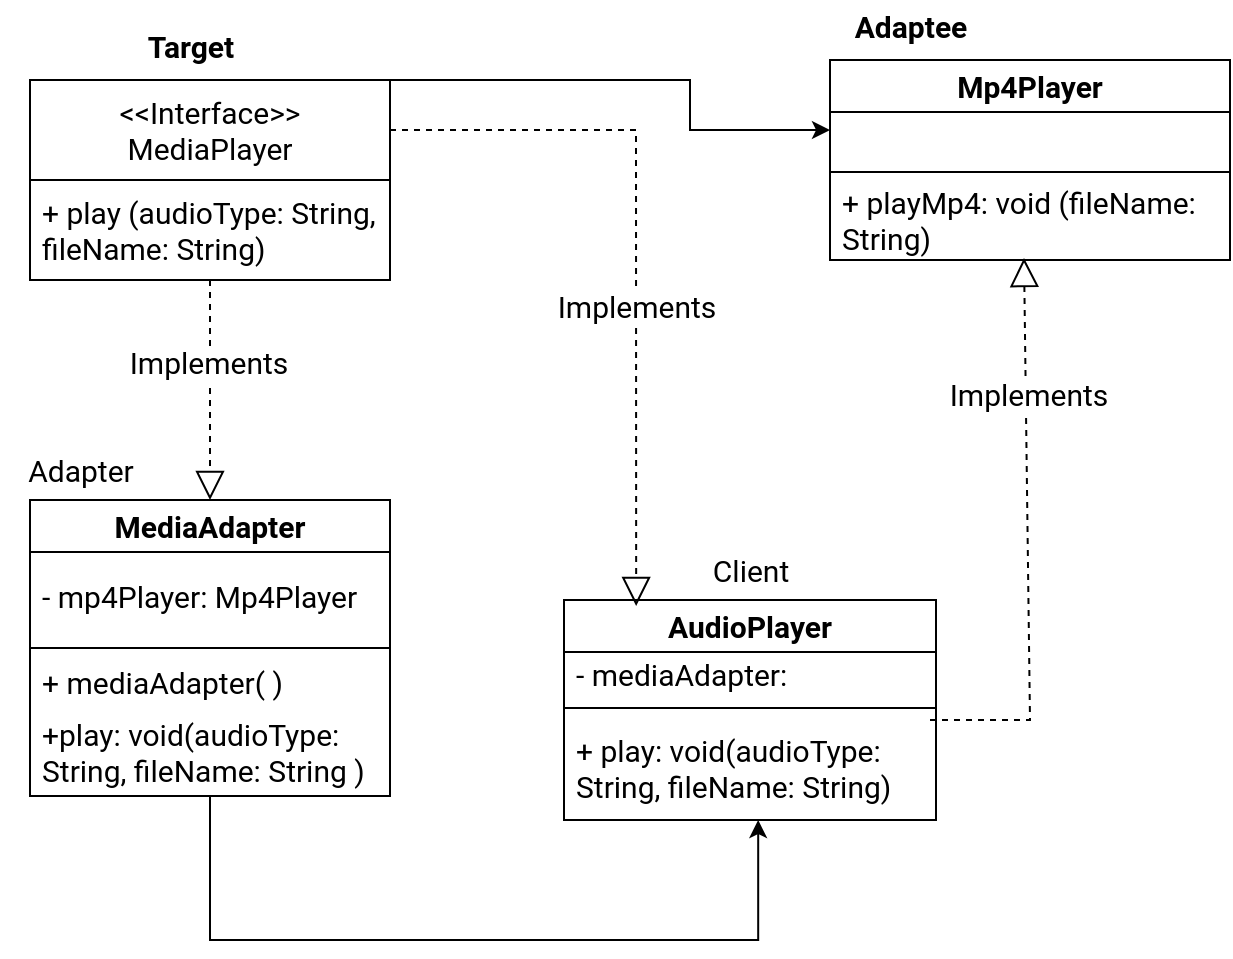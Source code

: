 <mxfile version="21.2.9" type="github">
  <diagram name="Página-1" id="j75Enbx5FvYbTbeOKLrb">
    <mxGraphModel dx="1290" dy="619" grid="1" gridSize="10" guides="1" tooltips="1" connect="1" arrows="1" fold="1" page="1" pageScale="1" pageWidth="827" pageHeight="1169" math="0" shadow="0">
      <root>
        <mxCell id="0" />
        <mxCell id="1" parent="0" />
        <mxCell id="Vbwtfj9TGbr4aJvtFsQG-49" style="edgeStyle=orthogonalEdgeStyle;rounded=0;orthogonalLoop=1;jettySize=auto;html=1;" parent="1" source="Vbwtfj9TGbr4aJvtFsQG-9" target="Vbwtfj9TGbr4aJvtFsQG-20" edge="1">
          <mxGeometry relative="1" as="geometry">
            <Array as="points">
              <mxPoint x="360" y="80" />
              <mxPoint x="360" y="105" />
            </Array>
          </mxGeometry>
        </mxCell>
        <mxCell id="Vbwtfj9TGbr4aJvtFsQG-9" value="&amp;lt;&amp;lt;Interface&amp;gt;&amp;gt;&lt;br style=&quot;font-size: 15px;&quot;&gt;MediaPlayer" style="swimlane;fontStyle=0;childLayout=stackLayout;horizontal=1;startSize=50;fillColor=none;horizontalStack=0;resizeParent=1;resizeParentMax=0;resizeLast=0;collapsible=1;marginBottom=0;whiteSpace=wrap;html=1;fontFamily=Roboto;fontSource=https%3A%2F%2Ffonts.googleapis.com%2Fcss%3Ffamily%3DRoboto;fontSize=15;align=center;verticalAlign=middle;" parent="1" vertex="1">
          <mxGeometry x="30" y="80" width="180" height="100" as="geometry" />
        </mxCell>
        <mxCell id="Vbwtfj9TGbr4aJvtFsQG-12" value="+ play (audioType: String, fileName: String)" style="text;strokeColor=none;fillColor=none;align=left;verticalAlign=middle;spacingLeft=4;spacingRight=4;overflow=hidden;rotatable=0;points=[[0,0.5],[1,0.5]];portConstraint=eastwest;whiteSpace=wrap;html=1;fontFamily=Roboto;fontSource=https%3A%2F%2Ffonts.googleapis.com%2Fcss%3Ffamily%3DRoboto;fontSize=15;" parent="Vbwtfj9TGbr4aJvtFsQG-9" vertex="1">
          <mxGeometry y="50" width="180" height="50" as="geometry" />
        </mxCell>
        <mxCell id="Vbwtfj9TGbr4aJvtFsQG-13" value="Target" style="text;align=center;fontStyle=1;verticalAlign=middle;spacingLeft=3;spacingRight=3;strokeColor=none;rotatable=0;points=[[0,0.5],[1,0.5]];portConstraint=eastwest;html=1;fontFamily=Roboto;fontSource=https%3A%2F%2Ffonts.googleapis.com%2Fcss%3Ffamily%3DRoboto;fontSize=15;" parent="1" vertex="1">
          <mxGeometry x="70" y="50" width="80" height="26" as="geometry" />
        </mxCell>
        <mxCell id="Vbwtfj9TGbr4aJvtFsQG-19" value="Mp4Player" style="swimlane;fontStyle=1;align=center;verticalAlign=middle;childLayout=stackLayout;horizontal=1;startSize=26;horizontalStack=0;resizeParent=1;resizeParentMax=0;resizeLast=0;collapsible=1;marginBottom=0;whiteSpace=wrap;html=1;fontFamily=Roboto;fontSource=https%3A%2F%2Ffonts.googleapis.com%2Fcss%3Ffamily%3DRoboto;fontSize=15;" parent="1" vertex="1">
          <mxGeometry x="430" y="70" width="200" height="100" as="geometry" />
        </mxCell>
        <mxCell id="Vbwtfj9TGbr4aJvtFsQG-20" value="&lt;br style=&quot;font-size: 15px;&quot;&gt;" style="text;strokeColor=none;fillColor=none;align=center;verticalAlign=middle;spacingLeft=4;spacingRight=4;overflow=hidden;rotatable=0;points=[[0,0.5],[1,0.5]];portConstraint=eastwest;whiteSpace=wrap;html=1;fontFamily=Roboto;fontSource=https%3A%2F%2Ffonts.googleapis.com%2Fcss%3Ffamily%3DRoboto;fontSize=15;" parent="Vbwtfj9TGbr4aJvtFsQG-19" vertex="1">
          <mxGeometry y="26" width="200" height="26" as="geometry" />
        </mxCell>
        <mxCell id="Vbwtfj9TGbr4aJvtFsQG-21" value="" style="line;strokeWidth=1;fillColor=none;align=center;verticalAlign=middle;spacingTop=-1;spacingLeft=3;spacingRight=3;rotatable=0;labelPosition=right;points=[];portConstraint=eastwest;strokeColor=inherit;fontFamily=Roboto;fontSource=https%3A%2F%2Ffonts.googleapis.com%2Fcss%3Ffamily%3DRoboto;fontSize=15;" parent="Vbwtfj9TGbr4aJvtFsQG-19" vertex="1">
          <mxGeometry y="52" width="200" height="8" as="geometry" />
        </mxCell>
        <mxCell id="Vbwtfj9TGbr4aJvtFsQG-22" value="+ playMp4: void (fileName: String)&lt;br style=&quot;font-size: 15px;&quot;&gt;" style="text;strokeColor=none;fillColor=none;align=left;verticalAlign=middle;spacingLeft=4;spacingRight=4;overflow=hidden;rotatable=0;points=[[0,0.5],[1,0.5]];portConstraint=eastwest;whiteSpace=wrap;html=1;fontFamily=Roboto;fontSource=https%3A%2F%2Ffonts.googleapis.com%2Fcss%3Ffamily%3DRoboto;fontSize=15;" parent="Vbwtfj9TGbr4aJvtFsQG-19" vertex="1">
          <mxGeometry y="60" width="200" height="40" as="geometry" />
        </mxCell>
        <mxCell id="Vbwtfj9TGbr4aJvtFsQG-23" value="Adaptee" style="text;align=center;fontStyle=1;verticalAlign=middle;spacingLeft=3;spacingRight=3;strokeColor=none;rotatable=0;points=[[0,0.5],[1,0.5]];portConstraint=eastwest;html=1;fontFamily=Roboto;fontSource=https%3A%2F%2Ffonts.googleapis.com%2Fcss%3Ffamily%3DRoboto;fontSize=15;" parent="1" vertex="1">
          <mxGeometry x="430" y="40" width="80" height="26" as="geometry" />
        </mxCell>
        <mxCell id="Vbwtfj9TGbr4aJvtFsQG-53" style="edgeStyle=orthogonalEdgeStyle;rounded=0;orthogonalLoop=1;jettySize=auto;html=1;entryX=0.522;entryY=1;entryDx=0;entryDy=0;entryPerimeter=0;" parent="1" source="Vbwtfj9TGbr4aJvtFsQG-24" target="Vbwtfj9TGbr4aJvtFsQG-36" edge="1">
          <mxGeometry relative="1" as="geometry">
            <Array as="points">
              <mxPoint x="120" y="510" />
              <mxPoint x="394" y="510" />
            </Array>
          </mxGeometry>
        </mxCell>
        <mxCell id="Vbwtfj9TGbr4aJvtFsQG-24" value="MediaAdapter " style="swimlane;fontStyle=1;align=center;verticalAlign=middle;childLayout=stackLayout;horizontal=1;startSize=26;horizontalStack=0;resizeParent=1;resizeParentMax=0;resizeLast=0;collapsible=1;marginBottom=0;whiteSpace=wrap;html=1;fontFamily=Roboto;fontSource=https%3A%2F%2Ffonts.googleapis.com%2Fcss%3Ffamily%3DRoboto;fontSize=15;" parent="1" vertex="1">
          <mxGeometry x="30" y="290" width="180" height="148" as="geometry" />
        </mxCell>
        <mxCell id="Vbwtfj9TGbr4aJvtFsQG-25" value="- mp4Player: Mp4Player" style="text;strokeColor=none;fillColor=none;align=left;verticalAlign=middle;spacingLeft=4;spacingRight=4;overflow=hidden;rotatable=0;points=[[0,0.5],[1,0.5]];portConstraint=eastwest;whiteSpace=wrap;html=1;fontFamily=Roboto;fontSource=https%3A%2F%2Ffonts.googleapis.com%2Fcss%3Ffamily%3DRoboto;fontSize=15;" parent="Vbwtfj9TGbr4aJvtFsQG-24" vertex="1">
          <mxGeometry y="26" width="180" height="44" as="geometry" />
        </mxCell>
        <mxCell id="Vbwtfj9TGbr4aJvtFsQG-26" value="" style="line;strokeWidth=1;fillColor=none;align=center;verticalAlign=middle;spacingTop=-1;spacingLeft=3;spacingRight=3;rotatable=0;labelPosition=right;points=[];portConstraint=eastwest;strokeColor=inherit;fontFamily=Roboto;fontSource=https%3A%2F%2Ffonts.googleapis.com%2Fcss%3Ffamily%3DRoboto;fontSize=15;" parent="Vbwtfj9TGbr4aJvtFsQG-24" vertex="1">
          <mxGeometry y="70" width="180" height="8" as="geometry" />
        </mxCell>
        <mxCell id="Vbwtfj9TGbr4aJvtFsQG-27" value="+ mediaAdapter( )" style="text;strokeColor=none;fillColor=none;align=left;verticalAlign=middle;spacingLeft=4;spacingRight=4;overflow=hidden;rotatable=0;points=[[0,0.5],[1,0.5]];portConstraint=eastwest;whiteSpace=wrap;html=1;fontFamily=Roboto;fontSource=https%3A%2F%2Ffonts.googleapis.com%2Fcss%3Ffamily%3DRoboto;fontSize=15;" parent="Vbwtfj9TGbr4aJvtFsQG-24" vertex="1">
          <mxGeometry y="78" width="180" height="26" as="geometry" />
        </mxCell>
        <mxCell id="Vbwtfj9TGbr4aJvtFsQG-28" value="+play: void(audioType: String, fileName: String )" style="text;strokeColor=none;fillColor=none;align=left;verticalAlign=middle;spacingLeft=4;spacingRight=4;overflow=hidden;rotatable=0;points=[[0,0.5],[1,0.5]];portConstraint=eastwest;whiteSpace=wrap;html=1;fontFamily=Roboto;fontSource=https%3A%2F%2Ffonts.googleapis.com%2Fcss%3Ffamily%3DRoboto;fontSize=15;" parent="Vbwtfj9TGbr4aJvtFsQG-24" vertex="1">
          <mxGeometry y="104" width="180" height="44" as="geometry" />
        </mxCell>
        <mxCell id="Vbwtfj9TGbr4aJvtFsQG-29" value="" style="endArrow=block;dashed=1;endFill=0;endSize=12;html=1;rounded=0;fontFamily=Roboto;fontSource=https%3A%2F%2Ffonts.googleapis.com%2Fcss%3Ffamily%3DRoboto;fontSize=15;align=center;verticalAlign=middle;" parent="1" source="Vbwtfj9TGbr4aJvtFsQG-12" target="Vbwtfj9TGbr4aJvtFsQG-24" edge="1">
          <mxGeometry width="160" relative="1" as="geometry">
            <mxPoint x="111.76" y="249.2" as="sourcePoint" />
            <mxPoint x="180" y="210" as="targetPoint" />
          </mxGeometry>
        </mxCell>
        <mxCell id="Vbwtfj9TGbr4aJvtFsQG-41" value="Implements" style="edgeLabel;html=1;align=center;verticalAlign=middle;resizable=0;points=[];fontFamily=Roboto;fontSource=https%3A%2F%2Ffonts.googleapis.com%2Fcss%3Ffamily%3DRoboto;fontSize=15;" parent="Vbwtfj9TGbr4aJvtFsQG-29" vertex="1" connectable="0">
          <mxGeometry x="-0.254" y="-1" relative="1" as="geometry">
            <mxPoint as="offset" />
          </mxGeometry>
        </mxCell>
        <mxCell id="Vbwtfj9TGbr4aJvtFsQG-32" value="Adapter" style="text;html=1;align=center;verticalAlign=middle;resizable=0;points=[];autosize=1;strokeColor=none;fillColor=none;fontFamily=Roboto;fontSource=https%3A%2F%2Ffonts.googleapis.com%2Fcss%3Ffamily%3DRoboto;fontSize=15;" parent="1" vertex="1">
          <mxGeometry x="15" y="260" width="80" height="30" as="geometry" />
        </mxCell>
        <mxCell id="Vbwtfj9TGbr4aJvtFsQG-33" value="AudioPlayer" style="swimlane;fontStyle=1;align=center;verticalAlign=middle;childLayout=stackLayout;horizontal=1;startSize=26;horizontalStack=0;resizeParent=1;resizeParentMax=0;resizeLast=0;collapsible=1;marginBottom=0;whiteSpace=wrap;html=1;fontFamily=Roboto;fontSource=https%3A%2F%2Ffonts.googleapis.com%2Fcss%3Ffamily%3DRoboto;fontSize=15;" parent="1" vertex="1">
          <mxGeometry x="297" y="340" width="186" height="110" as="geometry" />
        </mxCell>
        <mxCell id="Vbwtfj9TGbr4aJvtFsQG-34" value="- mediaAdapter: MediaAdapter" style="text;strokeColor=none;fillColor=none;align=left;verticalAlign=middle;spacingLeft=4;spacingRight=4;overflow=hidden;rotatable=0;points=[[0,0.5],[1,0.5]];portConstraint=eastwest;whiteSpace=wrap;html=1;fontFamily=Roboto;fontSource=https%3A%2F%2Ffonts.googleapis.com%2Fcss%3Ffamily%3DRoboto;fontSize=15;" parent="Vbwtfj9TGbr4aJvtFsQG-33" vertex="1">
          <mxGeometry y="26" width="186" height="24" as="geometry" />
        </mxCell>
        <mxCell id="Vbwtfj9TGbr4aJvtFsQG-35" value="" style="line;strokeWidth=1;fillColor=none;align=center;verticalAlign=middle;spacingTop=-1;spacingLeft=3;spacingRight=3;rotatable=0;labelPosition=right;points=[];portConstraint=eastwest;strokeColor=inherit;fontFamily=Roboto;fontSource=https%3A%2F%2Ffonts.googleapis.com%2Fcss%3Ffamily%3DRoboto;fontSize=15;" parent="Vbwtfj9TGbr4aJvtFsQG-33" vertex="1">
          <mxGeometry y="50" width="186" height="8" as="geometry" />
        </mxCell>
        <mxCell id="Vbwtfj9TGbr4aJvtFsQG-36" value="+ play: void(audioType: String, fileName: String)" style="text;strokeColor=none;fillColor=none;align=left;verticalAlign=middle;spacingLeft=4;spacingRight=4;overflow=hidden;rotatable=0;points=[[0,0.5],[1,0.5]];portConstraint=eastwest;whiteSpace=wrap;html=1;fontFamily=Roboto;fontSource=https%3A%2F%2Ffonts.googleapis.com%2Fcss%3Ffamily%3DRoboto;fontSize=15;" parent="Vbwtfj9TGbr4aJvtFsQG-33" vertex="1">
          <mxGeometry y="58" width="186" height="52" as="geometry" />
        </mxCell>
        <mxCell id="Vbwtfj9TGbr4aJvtFsQG-39" value="" style="endArrow=block;dashed=1;endFill=0;endSize=12;html=1;rounded=0;exitX=1;exitY=0.25;exitDx=0;exitDy=0;fontFamily=Roboto;fontSource=https%3A%2F%2Ffonts.googleapis.com%2Fcss%3Ffamily%3DRoboto;fontSize=15;align=center;verticalAlign=middle;entryX=0.194;entryY=0.027;entryDx=0;entryDy=0;entryPerimeter=0;" parent="1" source="Vbwtfj9TGbr4aJvtFsQG-9" target="Vbwtfj9TGbr4aJvtFsQG-33" edge="1">
          <mxGeometry width="160" relative="1" as="geometry">
            <mxPoint x="260" y="430" as="sourcePoint" />
            <mxPoint x="420" y="430" as="targetPoint" />
            <Array as="points">
              <mxPoint x="333" y="105" />
            </Array>
          </mxGeometry>
        </mxCell>
        <mxCell id="Vbwtfj9TGbr4aJvtFsQG-40" value="Implements&lt;br style=&quot;font-size: 15px;&quot;&gt;" style="edgeLabel;html=1;align=center;verticalAlign=middle;resizable=0;points=[];fontFamily=Roboto;fontSource=https%3A%2F%2Ffonts.googleapis.com%2Fcss%3Ffamily%3DRoboto;fontSize=15;" parent="Vbwtfj9TGbr4aJvtFsQG-39" vertex="1" connectable="0">
          <mxGeometry x="-0.282" y="2" relative="1" as="geometry">
            <mxPoint x="-2" y="81" as="offset" />
          </mxGeometry>
        </mxCell>
        <mxCell id="Vbwtfj9TGbr4aJvtFsQG-48" value="Client" style="text;html=1;align=center;verticalAlign=middle;resizable=0;points=[];autosize=1;strokeColor=none;fillColor=none;fontFamily=Roboto;fontSource=https%3A%2F%2Ffonts.googleapis.com%2Fcss%3Ffamily%3DRoboto;fontSize=15;" parent="1" vertex="1">
          <mxGeometry x="360" y="310" width="60" height="30" as="geometry" />
        </mxCell>
        <mxCell id="Vbwtfj9TGbr4aJvtFsQG-50" value="" style="endArrow=block;dashed=1;endFill=0;endSize=12;html=1;rounded=0;fontFamily=Roboto;fontSource=https%3A%2F%2Ffonts.googleapis.com%2Fcss%3Ffamily%3DRoboto;fontSize=15;align=center;verticalAlign=middle;entryX=0.485;entryY=0.975;entryDx=0;entryDy=0;entryPerimeter=0;" parent="1" target="Vbwtfj9TGbr4aJvtFsQG-22" edge="1">
          <mxGeometry width="160" relative="1" as="geometry">
            <mxPoint x="480" y="400" as="sourcePoint" />
            <mxPoint x="343" y="353" as="targetPoint" />
            <Array as="points">
              <mxPoint x="530" y="400" />
            </Array>
          </mxGeometry>
        </mxCell>
        <mxCell id="Vbwtfj9TGbr4aJvtFsQG-52" value="Implements" style="edgeLabel;html=1;align=center;verticalAlign=middle;resizable=0;points=[];fontFamily=Roboto;fontSource=https%3A%2F%2Ffonts.googleapis.com%2Fcss%3Ffamily%3DRoboto;fontSize=15;" parent="Vbwtfj9TGbr4aJvtFsQG-50" vertex="1" connectable="0">
          <mxGeometry x="0.521" y="-1" relative="1" as="geometry">
            <mxPoint as="offset" />
          </mxGeometry>
        </mxCell>
      </root>
    </mxGraphModel>
  </diagram>
</mxfile>
